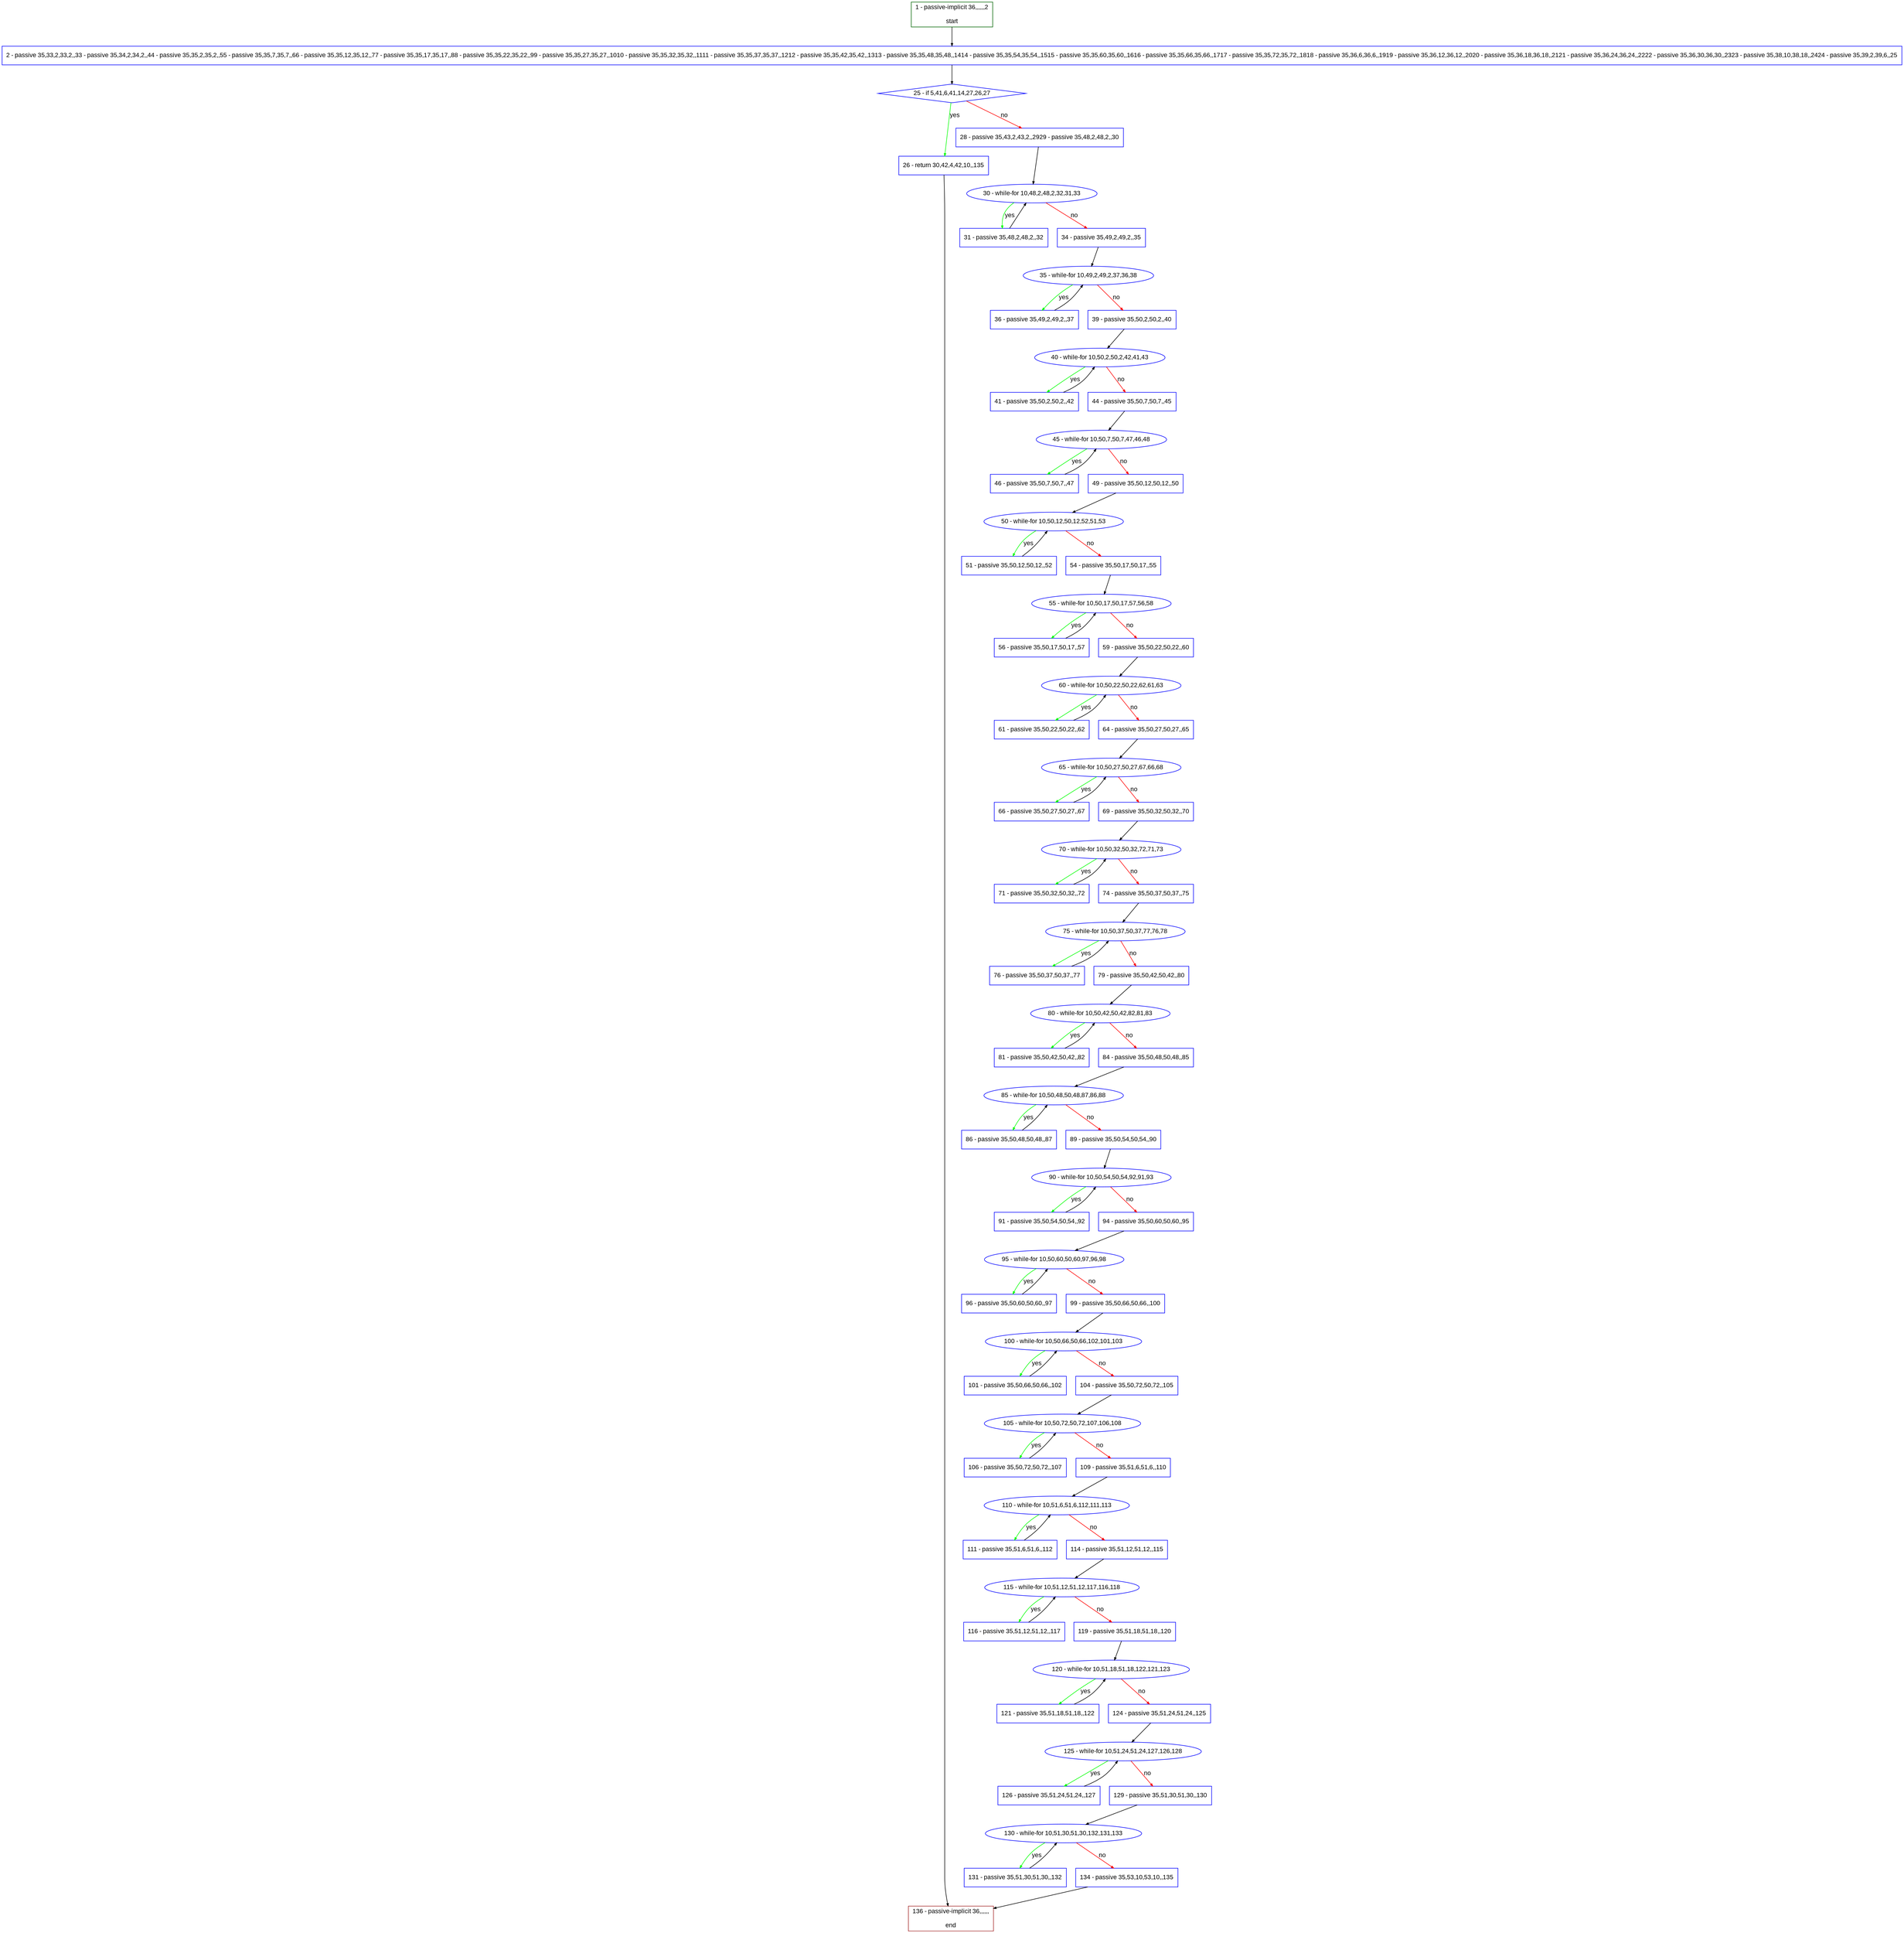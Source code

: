 digraph "" {
  graph [bgcolor="white", fillcolor="#FFFFCC", pack="true", packmode="clust", fontname="Arial", label="", fontsize="12", compound="true", style="rounded,filled"];
  node [node_initialized="no", fillcolor="white", fontname="Arial", label="", color="grey", fontsize="12", fixedsize="false", compound="true", shape="rectangle", style="filled"];
  edge [arrowtail="none", lhead="", fontcolor="black", fontname="Arial", label="", color="black", fontsize="12", arrowhead="normal", arrowsize="0.5", compound="true", ltail="", dir="forward"];
  __N1 [fillcolor="#ffffff", label="2 - passive 35,33,2,33,2,,33 - passive 35,34,2,34,2,,44 - passive 35,35,2,35,2,,55 - passive 35,35,7,35,7,,66 - passive 35,35,12,35,12,,77 - passive 35,35,17,35,17,,88 - passive 35,35,22,35,22,,99 - passive 35,35,27,35,27,,1010 - passive 35,35,32,35,32,,1111 - passive 35,35,37,35,37,,1212 - passive 35,35,42,35,42,,1313 - passive 35,35,48,35,48,,1414 - passive 35,35,54,35,54,,1515 - passive 35,35,60,35,60,,1616 - passive 35,35,66,35,66,,1717 - passive 35,35,72,35,72,,1818 - passive 35,36,6,36,6,,1919 - passive 35,36,12,36,12,,2020 - passive 35,36,18,36,18,,2121 - passive 35,36,24,36,24,,2222 - passive 35,36,30,36,30,,2323 - passive 35,38,10,38,18,,2424 - passive 35,39,2,39,6,,25", color="#0000ff", shape="box", style="filled"];
  __N2 [fillcolor="#ffffff", label="1 - passive-implicit 36,,,,,,2\n\nstart", color="#006400", shape="box", style="filled"];
  __N3 [fillcolor="#ffffff", label="25 - if 5,41,6,41,14,27,26,27", color="#0000ff", shape="diamond", style="filled"];
  __N4 [fillcolor="#ffffff", label="26 - return 30,42,4,42,10,,135", color="#0000ff", shape="box", style="filled"];
  __N5 [fillcolor="#ffffff", label="28 - passive 35,43,2,43,2,,2929 - passive 35,48,2,48,2,,30", color="#0000ff", shape="box", style="filled"];
  __N6 [fillcolor="#ffffff", label="136 - passive-implicit 36,,,,,,\n\nend", color="#a52a2a", shape="box", style="filled"];
  __N7 [fillcolor="#ffffff", label="30 - while-for 10,48,2,48,2,32,31,33", color="#0000ff", shape="oval", style="filled"];
  __N8 [fillcolor="#ffffff", label="31 - passive 35,48,2,48,2,,32", color="#0000ff", shape="box", style="filled"];
  __N9 [fillcolor="#ffffff", label="34 - passive 35,49,2,49,2,,35", color="#0000ff", shape="box", style="filled"];
  __N10 [fillcolor="#ffffff", label="35 - while-for 10,49,2,49,2,37,36,38", color="#0000ff", shape="oval", style="filled"];
  __N11 [fillcolor="#ffffff", label="36 - passive 35,49,2,49,2,,37", color="#0000ff", shape="box", style="filled"];
  __N12 [fillcolor="#ffffff", label="39 - passive 35,50,2,50,2,,40", color="#0000ff", shape="box", style="filled"];
  __N13 [fillcolor="#ffffff", label="40 - while-for 10,50,2,50,2,42,41,43", color="#0000ff", shape="oval", style="filled"];
  __N14 [fillcolor="#ffffff", label="41 - passive 35,50,2,50,2,,42", color="#0000ff", shape="box", style="filled"];
  __N15 [fillcolor="#ffffff", label="44 - passive 35,50,7,50,7,,45", color="#0000ff", shape="box", style="filled"];
  __N16 [fillcolor="#ffffff", label="45 - while-for 10,50,7,50,7,47,46,48", color="#0000ff", shape="oval", style="filled"];
  __N17 [fillcolor="#ffffff", label="46 - passive 35,50,7,50,7,,47", color="#0000ff", shape="box", style="filled"];
  __N18 [fillcolor="#ffffff", label="49 - passive 35,50,12,50,12,,50", color="#0000ff", shape="box", style="filled"];
  __N19 [fillcolor="#ffffff", label="50 - while-for 10,50,12,50,12,52,51,53", color="#0000ff", shape="oval", style="filled"];
  __N20 [fillcolor="#ffffff", label="51 - passive 35,50,12,50,12,,52", color="#0000ff", shape="box", style="filled"];
  __N21 [fillcolor="#ffffff", label="54 - passive 35,50,17,50,17,,55", color="#0000ff", shape="box", style="filled"];
  __N22 [fillcolor="#ffffff", label="55 - while-for 10,50,17,50,17,57,56,58", color="#0000ff", shape="oval", style="filled"];
  __N23 [fillcolor="#ffffff", label="56 - passive 35,50,17,50,17,,57", color="#0000ff", shape="box", style="filled"];
  __N24 [fillcolor="#ffffff", label="59 - passive 35,50,22,50,22,,60", color="#0000ff", shape="box", style="filled"];
  __N25 [fillcolor="#ffffff", label="60 - while-for 10,50,22,50,22,62,61,63", color="#0000ff", shape="oval", style="filled"];
  __N26 [fillcolor="#ffffff", label="61 - passive 35,50,22,50,22,,62", color="#0000ff", shape="box", style="filled"];
  __N27 [fillcolor="#ffffff", label="64 - passive 35,50,27,50,27,,65", color="#0000ff", shape="box", style="filled"];
  __N28 [fillcolor="#ffffff", label="65 - while-for 10,50,27,50,27,67,66,68", color="#0000ff", shape="oval", style="filled"];
  __N29 [fillcolor="#ffffff", label="66 - passive 35,50,27,50,27,,67", color="#0000ff", shape="box", style="filled"];
  __N30 [fillcolor="#ffffff", label="69 - passive 35,50,32,50,32,,70", color="#0000ff", shape="box", style="filled"];
  __N31 [fillcolor="#ffffff", label="70 - while-for 10,50,32,50,32,72,71,73", color="#0000ff", shape="oval", style="filled"];
  __N32 [fillcolor="#ffffff", label="71 - passive 35,50,32,50,32,,72", color="#0000ff", shape="box", style="filled"];
  __N33 [fillcolor="#ffffff", label="74 - passive 35,50,37,50,37,,75", color="#0000ff", shape="box", style="filled"];
  __N34 [fillcolor="#ffffff", label="75 - while-for 10,50,37,50,37,77,76,78", color="#0000ff", shape="oval", style="filled"];
  __N35 [fillcolor="#ffffff", label="76 - passive 35,50,37,50,37,,77", color="#0000ff", shape="box", style="filled"];
  __N36 [fillcolor="#ffffff", label="79 - passive 35,50,42,50,42,,80", color="#0000ff", shape="box", style="filled"];
  __N37 [fillcolor="#ffffff", label="80 - while-for 10,50,42,50,42,82,81,83", color="#0000ff", shape="oval", style="filled"];
  __N38 [fillcolor="#ffffff", label="81 - passive 35,50,42,50,42,,82", color="#0000ff", shape="box", style="filled"];
  __N39 [fillcolor="#ffffff", label="84 - passive 35,50,48,50,48,,85", color="#0000ff", shape="box", style="filled"];
  __N40 [fillcolor="#ffffff", label="85 - while-for 10,50,48,50,48,87,86,88", color="#0000ff", shape="oval", style="filled"];
  __N41 [fillcolor="#ffffff", label="86 - passive 35,50,48,50,48,,87", color="#0000ff", shape="box", style="filled"];
  __N42 [fillcolor="#ffffff", label="89 - passive 35,50,54,50,54,,90", color="#0000ff", shape="box", style="filled"];
  __N43 [fillcolor="#ffffff", label="90 - while-for 10,50,54,50,54,92,91,93", color="#0000ff", shape="oval", style="filled"];
  __N44 [fillcolor="#ffffff", label="91 - passive 35,50,54,50,54,,92", color="#0000ff", shape="box", style="filled"];
  __N45 [fillcolor="#ffffff", label="94 - passive 35,50,60,50,60,,95", color="#0000ff", shape="box", style="filled"];
  __N46 [fillcolor="#ffffff", label="95 - while-for 10,50,60,50,60,97,96,98", color="#0000ff", shape="oval", style="filled"];
  __N47 [fillcolor="#ffffff", label="96 - passive 35,50,60,50,60,,97", color="#0000ff", shape="box", style="filled"];
  __N48 [fillcolor="#ffffff", label="99 - passive 35,50,66,50,66,,100", color="#0000ff", shape="box", style="filled"];
  __N49 [fillcolor="#ffffff", label="100 - while-for 10,50,66,50,66,102,101,103", color="#0000ff", shape="oval", style="filled"];
  __N50 [fillcolor="#ffffff", label="101 - passive 35,50,66,50,66,,102", color="#0000ff", shape="box", style="filled"];
  __N51 [fillcolor="#ffffff", label="104 - passive 35,50,72,50,72,,105", color="#0000ff", shape="box", style="filled"];
  __N52 [fillcolor="#ffffff", label="105 - while-for 10,50,72,50,72,107,106,108", color="#0000ff", shape="oval", style="filled"];
  __N53 [fillcolor="#ffffff", label="106 - passive 35,50,72,50,72,,107", color="#0000ff", shape="box", style="filled"];
  __N54 [fillcolor="#ffffff", label="109 - passive 35,51,6,51,6,,110", color="#0000ff", shape="box", style="filled"];
  __N55 [fillcolor="#ffffff", label="110 - while-for 10,51,6,51,6,112,111,113", color="#0000ff", shape="oval", style="filled"];
  __N56 [fillcolor="#ffffff", label="111 - passive 35,51,6,51,6,,112", color="#0000ff", shape="box", style="filled"];
  __N57 [fillcolor="#ffffff", label="114 - passive 35,51,12,51,12,,115", color="#0000ff", shape="box", style="filled"];
  __N58 [fillcolor="#ffffff", label="115 - while-for 10,51,12,51,12,117,116,118", color="#0000ff", shape="oval", style="filled"];
  __N59 [fillcolor="#ffffff", label="116 - passive 35,51,12,51,12,,117", color="#0000ff", shape="box", style="filled"];
  __N60 [fillcolor="#ffffff", label="119 - passive 35,51,18,51,18,,120", color="#0000ff", shape="box", style="filled"];
  __N61 [fillcolor="#ffffff", label="120 - while-for 10,51,18,51,18,122,121,123", color="#0000ff", shape="oval", style="filled"];
  __N62 [fillcolor="#ffffff", label="121 - passive 35,51,18,51,18,,122", color="#0000ff", shape="box", style="filled"];
  __N63 [fillcolor="#ffffff", label="124 - passive 35,51,24,51,24,,125", color="#0000ff", shape="box", style="filled"];
  __N64 [fillcolor="#ffffff", label="125 - while-for 10,51,24,51,24,127,126,128", color="#0000ff", shape="oval", style="filled"];
  __N65 [fillcolor="#ffffff", label="126 - passive 35,51,24,51,24,,127", color="#0000ff", shape="box", style="filled"];
  __N66 [fillcolor="#ffffff", label="129 - passive 35,51,30,51,30,,130", color="#0000ff", shape="box", style="filled"];
  __N67 [fillcolor="#ffffff", label="130 - while-for 10,51,30,51,30,132,131,133", color="#0000ff", shape="oval", style="filled"];
  __N68 [fillcolor="#ffffff", label="131 - passive 35,51,30,51,30,,132", color="#0000ff", shape="box", style="filled"];
  __N69 [fillcolor="#ffffff", label="134 - passive 35,53,10,53,10,,135", color="#0000ff", shape="box", style="filled"];
  __N2 -> __N1 [arrowtail="none", color="#000000", label="", arrowhead="normal", dir="forward"];
  __N1 -> __N3 [arrowtail="none", color="#000000", label="", arrowhead="normal", dir="forward"];
  __N3 -> __N4 [arrowtail="none", color="#00ff00", label="yes", arrowhead="normal", dir="forward"];
  __N3 -> __N5 [arrowtail="none", color="#ff0000", label="no", arrowhead="normal", dir="forward"];
  __N4 -> __N6 [arrowtail="none", color="#000000", label="", arrowhead="normal", dir="forward"];
  __N5 -> __N7 [arrowtail="none", color="#000000", label="", arrowhead="normal", dir="forward"];
  __N7 -> __N8 [arrowtail="none", color="#00ff00", label="yes", arrowhead="normal", dir="forward"];
  __N8 -> __N7 [arrowtail="none", color="#000000", label="", arrowhead="normal", dir="forward"];
  __N7 -> __N9 [arrowtail="none", color="#ff0000", label="no", arrowhead="normal", dir="forward"];
  __N9 -> __N10 [arrowtail="none", color="#000000", label="", arrowhead="normal", dir="forward"];
  __N10 -> __N11 [arrowtail="none", color="#00ff00", label="yes", arrowhead="normal", dir="forward"];
  __N11 -> __N10 [arrowtail="none", color="#000000", label="", arrowhead="normal", dir="forward"];
  __N10 -> __N12 [arrowtail="none", color="#ff0000", label="no", arrowhead="normal", dir="forward"];
  __N12 -> __N13 [arrowtail="none", color="#000000", label="", arrowhead="normal", dir="forward"];
  __N13 -> __N14 [arrowtail="none", color="#00ff00", label="yes", arrowhead="normal", dir="forward"];
  __N14 -> __N13 [arrowtail="none", color="#000000", label="", arrowhead="normal", dir="forward"];
  __N13 -> __N15 [arrowtail="none", color="#ff0000", label="no", arrowhead="normal", dir="forward"];
  __N15 -> __N16 [arrowtail="none", color="#000000", label="", arrowhead="normal", dir="forward"];
  __N16 -> __N17 [arrowtail="none", color="#00ff00", label="yes", arrowhead="normal", dir="forward"];
  __N17 -> __N16 [arrowtail="none", color="#000000", label="", arrowhead="normal", dir="forward"];
  __N16 -> __N18 [arrowtail="none", color="#ff0000", label="no", arrowhead="normal", dir="forward"];
  __N18 -> __N19 [arrowtail="none", color="#000000", label="", arrowhead="normal", dir="forward"];
  __N19 -> __N20 [arrowtail="none", color="#00ff00", label="yes", arrowhead="normal", dir="forward"];
  __N20 -> __N19 [arrowtail="none", color="#000000", label="", arrowhead="normal", dir="forward"];
  __N19 -> __N21 [arrowtail="none", color="#ff0000", label="no", arrowhead="normal", dir="forward"];
  __N21 -> __N22 [arrowtail="none", color="#000000", label="", arrowhead="normal", dir="forward"];
  __N22 -> __N23 [arrowtail="none", color="#00ff00", label="yes", arrowhead="normal", dir="forward"];
  __N23 -> __N22 [arrowtail="none", color="#000000", label="", arrowhead="normal", dir="forward"];
  __N22 -> __N24 [arrowtail="none", color="#ff0000", label="no", arrowhead="normal", dir="forward"];
  __N24 -> __N25 [arrowtail="none", color="#000000", label="", arrowhead="normal", dir="forward"];
  __N25 -> __N26 [arrowtail="none", color="#00ff00", label="yes", arrowhead="normal", dir="forward"];
  __N26 -> __N25 [arrowtail="none", color="#000000", label="", arrowhead="normal", dir="forward"];
  __N25 -> __N27 [arrowtail="none", color="#ff0000", label="no", arrowhead="normal", dir="forward"];
  __N27 -> __N28 [arrowtail="none", color="#000000", label="", arrowhead="normal", dir="forward"];
  __N28 -> __N29 [arrowtail="none", color="#00ff00", label="yes", arrowhead="normal", dir="forward"];
  __N29 -> __N28 [arrowtail="none", color="#000000", label="", arrowhead="normal", dir="forward"];
  __N28 -> __N30 [arrowtail="none", color="#ff0000", label="no", arrowhead="normal", dir="forward"];
  __N30 -> __N31 [arrowtail="none", color="#000000", label="", arrowhead="normal", dir="forward"];
  __N31 -> __N32 [arrowtail="none", color="#00ff00", label="yes", arrowhead="normal", dir="forward"];
  __N32 -> __N31 [arrowtail="none", color="#000000", label="", arrowhead="normal", dir="forward"];
  __N31 -> __N33 [arrowtail="none", color="#ff0000", label="no", arrowhead="normal", dir="forward"];
  __N33 -> __N34 [arrowtail="none", color="#000000", label="", arrowhead="normal", dir="forward"];
  __N34 -> __N35 [arrowtail="none", color="#00ff00", label="yes", arrowhead="normal", dir="forward"];
  __N35 -> __N34 [arrowtail="none", color="#000000", label="", arrowhead="normal", dir="forward"];
  __N34 -> __N36 [arrowtail="none", color="#ff0000", label="no", arrowhead="normal", dir="forward"];
  __N36 -> __N37 [arrowtail="none", color="#000000", label="", arrowhead="normal", dir="forward"];
  __N37 -> __N38 [arrowtail="none", color="#00ff00", label="yes", arrowhead="normal", dir="forward"];
  __N38 -> __N37 [arrowtail="none", color="#000000", label="", arrowhead="normal", dir="forward"];
  __N37 -> __N39 [arrowtail="none", color="#ff0000", label="no", arrowhead="normal", dir="forward"];
  __N39 -> __N40 [arrowtail="none", color="#000000", label="", arrowhead="normal", dir="forward"];
  __N40 -> __N41 [arrowtail="none", color="#00ff00", label="yes", arrowhead="normal", dir="forward"];
  __N41 -> __N40 [arrowtail="none", color="#000000", label="", arrowhead="normal", dir="forward"];
  __N40 -> __N42 [arrowtail="none", color="#ff0000", label="no", arrowhead="normal", dir="forward"];
  __N42 -> __N43 [arrowtail="none", color="#000000", label="", arrowhead="normal", dir="forward"];
  __N43 -> __N44 [arrowtail="none", color="#00ff00", label="yes", arrowhead="normal", dir="forward"];
  __N44 -> __N43 [arrowtail="none", color="#000000", label="", arrowhead="normal", dir="forward"];
  __N43 -> __N45 [arrowtail="none", color="#ff0000", label="no", arrowhead="normal", dir="forward"];
  __N45 -> __N46 [arrowtail="none", color="#000000", label="", arrowhead="normal", dir="forward"];
  __N46 -> __N47 [arrowtail="none", color="#00ff00", label="yes", arrowhead="normal", dir="forward"];
  __N47 -> __N46 [arrowtail="none", color="#000000", label="", arrowhead="normal", dir="forward"];
  __N46 -> __N48 [arrowtail="none", color="#ff0000", label="no", arrowhead="normal", dir="forward"];
  __N48 -> __N49 [arrowtail="none", color="#000000", label="", arrowhead="normal", dir="forward"];
  __N49 -> __N50 [arrowtail="none", color="#00ff00", label="yes", arrowhead="normal", dir="forward"];
  __N50 -> __N49 [arrowtail="none", color="#000000", label="", arrowhead="normal", dir="forward"];
  __N49 -> __N51 [arrowtail="none", color="#ff0000", label="no", arrowhead="normal", dir="forward"];
  __N51 -> __N52 [arrowtail="none", color="#000000", label="", arrowhead="normal", dir="forward"];
  __N52 -> __N53 [arrowtail="none", color="#00ff00", label="yes", arrowhead="normal", dir="forward"];
  __N53 -> __N52 [arrowtail="none", color="#000000", label="", arrowhead="normal", dir="forward"];
  __N52 -> __N54 [arrowtail="none", color="#ff0000", label="no", arrowhead="normal", dir="forward"];
  __N54 -> __N55 [arrowtail="none", color="#000000", label="", arrowhead="normal", dir="forward"];
  __N55 -> __N56 [arrowtail="none", color="#00ff00", label="yes", arrowhead="normal", dir="forward"];
  __N56 -> __N55 [arrowtail="none", color="#000000", label="", arrowhead="normal", dir="forward"];
  __N55 -> __N57 [arrowtail="none", color="#ff0000", label="no", arrowhead="normal", dir="forward"];
  __N57 -> __N58 [arrowtail="none", color="#000000", label="", arrowhead="normal", dir="forward"];
  __N58 -> __N59 [arrowtail="none", color="#00ff00", label="yes", arrowhead="normal", dir="forward"];
  __N59 -> __N58 [arrowtail="none", color="#000000", label="", arrowhead="normal", dir="forward"];
  __N58 -> __N60 [arrowtail="none", color="#ff0000", label="no", arrowhead="normal", dir="forward"];
  __N60 -> __N61 [arrowtail="none", color="#000000", label="", arrowhead="normal", dir="forward"];
  __N61 -> __N62 [arrowtail="none", color="#00ff00", label="yes", arrowhead="normal", dir="forward"];
  __N62 -> __N61 [arrowtail="none", color="#000000", label="", arrowhead="normal", dir="forward"];
  __N61 -> __N63 [arrowtail="none", color="#ff0000", label="no", arrowhead="normal", dir="forward"];
  __N63 -> __N64 [arrowtail="none", color="#000000", label="", arrowhead="normal", dir="forward"];
  __N64 -> __N65 [arrowtail="none", color="#00ff00", label="yes", arrowhead="normal", dir="forward"];
  __N65 -> __N64 [arrowtail="none", color="#000000", label="", arrowhead="normal", dir="forward"];
  __N64 -> __N66 [arrowtail="none", color="#ff0000", label="no", arrowhead="normal", dir="forward"];
  __N66 -> __N67 [arrowtail="none", color="#000000", label="", arrowhead="normal", dir="forward"];
  __N67 -> __N68 [arrowtail="none", color="#00ff00", label="yes", arrowhead="normal", dir="forward"];
  __N68 -> __N67 [arrowtail="none", color="#000000", label="", arrowhead="normal", dir="forward"];
  __N67 -> __N69 [arrowtail="none", color="#ff0000", label="no", arrowhead="normal", dir="forward"];
  __N69 -> __N6 [arrowtail="none", color="#000000", label="", arrowhead="normal", dir="forward"];
}
